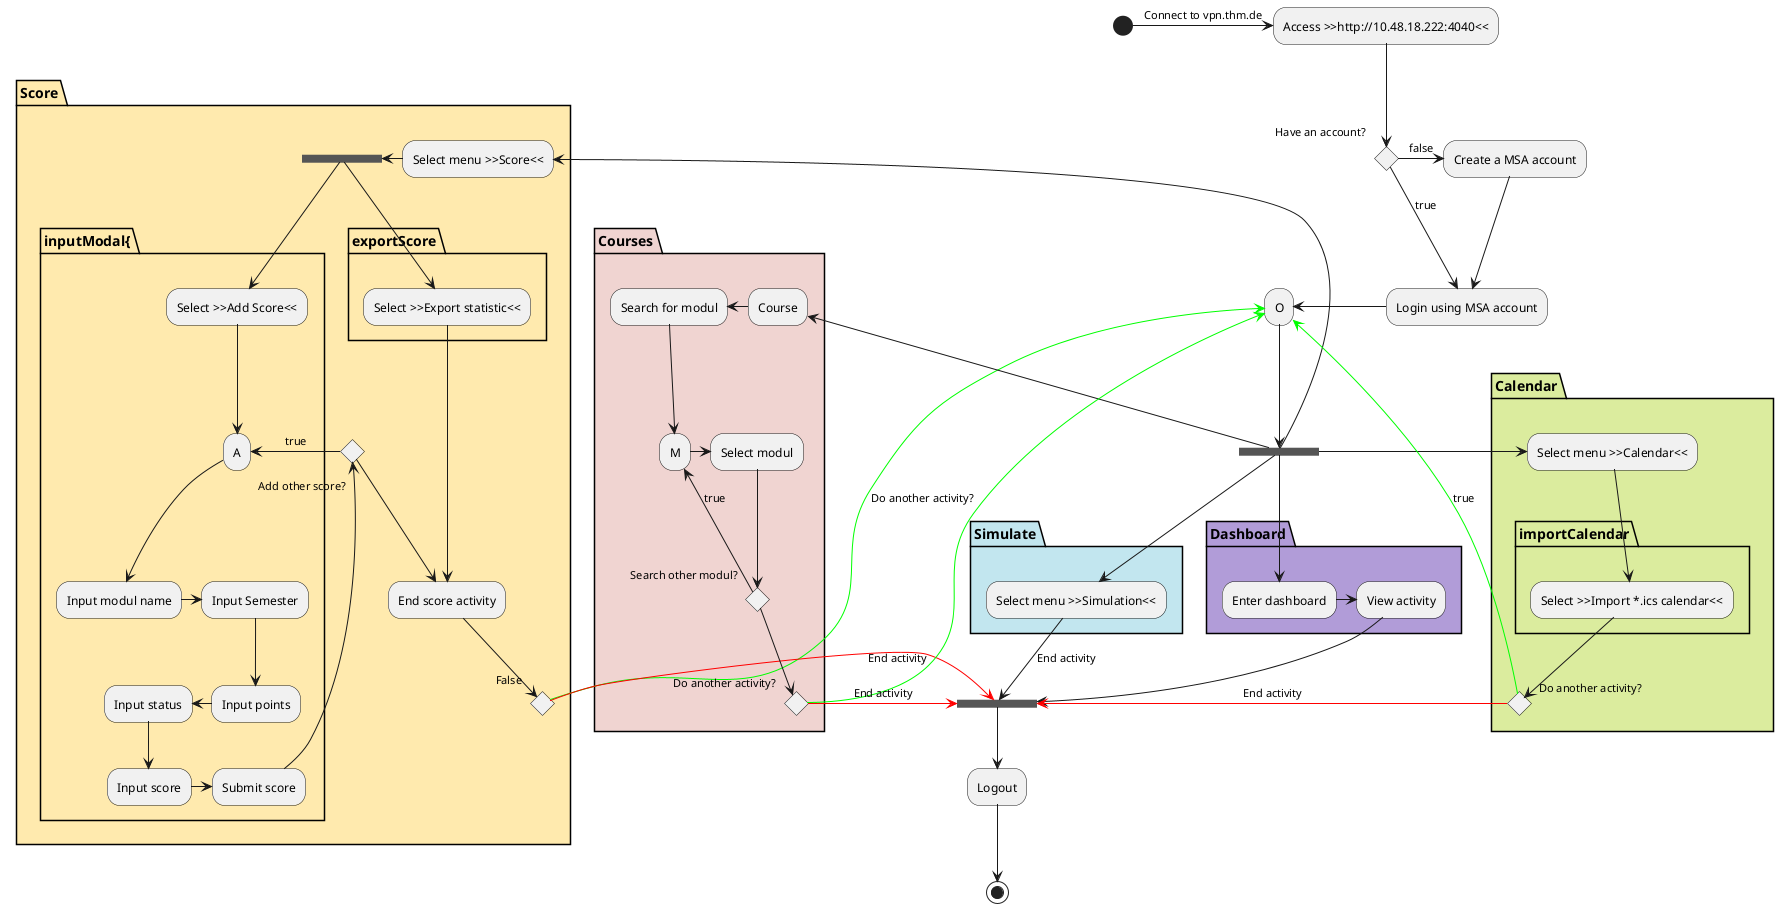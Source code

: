 @startuml
(*) -right-> [Connect to vpn.thm.de] "Access >>http://10.48.18.222:4040<<"

if "Have an account?" then
-right-> [true] Login using MSA account
else
-right-> [false] Create a MSA account
--> Login using MSA account
-right-> "O"
endif

-down-> === s1 === 

partition Dashboard #B19CD8{
    --> "Enter dashboard"
    -right-> "View activity"
}

-down-> === s2 ===
--> "Logout"
--> (*)

partition Score #FFEAAE{
    === s1 === -left-> "Select menu >>Score<<"
    -left-> === score ===
    partition inputModal{
        --> "Select >>Add Score<<"
        --> "A"
        --> "Input modul name"
        -right-> "Input Semester"
        --> "Input points"
        -left-> "Input status"
        --> "Input score"
        -right-> "Submit score"
    }
    if "Add other score?" then  
    -right-> [true] "A"
    else 
        --> "End score activity"
        if "False" then 
        -[#00ff00]right-> [Do another activity?] "O"
        else
        -[#ff0000]left-> [End activity] === s2 ===
        endif
    endif

    partition exportScore {
        === score === --> "Select >>Export statistic<<"
        --> "End score activity"
    }

}

partition Simulate #C2E6EF{
    === s1 === --> "Select menu >>Simulation<<"
    --> [End activity]=== s2 ===
}

partition Courses #F0D4D1{
    === s1 === --> "Course"
    -right-> "Search for modul"
    --> "M"
    -right-> "Select modul"
    if "Search other modul?" then
    -left-> [true] "M"
    else
        if "Do another activity?" then
        -[#00ff00]right-> "O"
        else
        -[#ff0000]left-> [End activity] === s2===
        endif
    endif
}

partition Calendar #DBEC9E {
    === s1 === --> "Select menu >>Calendar<<"
    partition importCalendar {
        --> "Select >>Import *.ics calendar<<"
    }
    if "Do another activity?" then 
    -[#00ff00]right-> [true] "O"
    else
    -[#ff0000]left-> [End activity] === s2 ===
    endif
}

@enduml